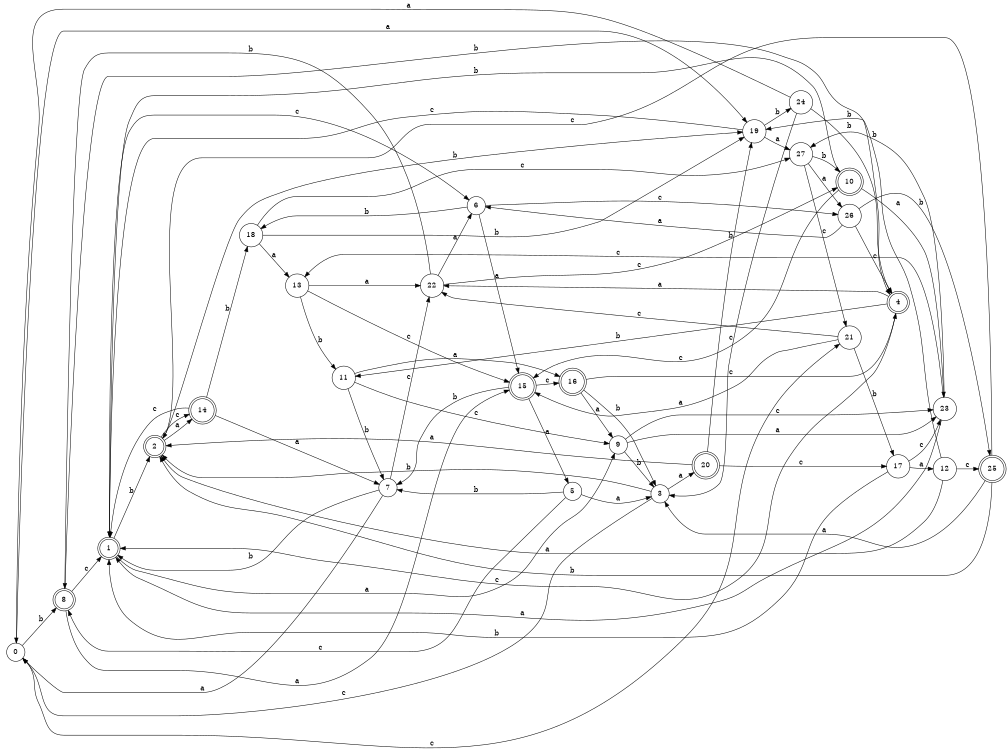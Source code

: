 digraph n23_1 {
__start0 [label="" shape="none"];

rankdir=LR;
size="8,5";

s0 [style="filled", color="black", fillcolor="white" shape="circle", label="0"];
s1 [style="rounded,filled", color="black", fillcolor="white" shape="doublecircle", label="1"];
s2 [style="rounded,filled", color="black", fillcolor="white" shape="doublecircle", label="2"];
s3 [style="filled", color="black", fillcolor="white" shape="circle", label="3"];
s4 [style="rounded,filled", color="black", fillcolor="white" shape="doublecircle", label="4"];
s5 [style="filled", color="black", fillcolor="white" shape="circle", label="5"];
s6 [style="filled", color="black", fillcolor="white" shape="circle", label="6"];
s7 [style="filled", color="black", fillcolor="white" shape="circle", label="7"];
s8 [style="rounded,filled", color="black", fillcolor="white" shape="doublecircle", label="8"];
s9 [style="filled", color="black", fillcolor="white" shape="circle", label="9"];
s10 [style="rounded,filled", color="black", fillcolor="white" shape="doublecircle", label="10"];
s11 [style="filled", color="black", fillcolor="white" shape="circle", label="11"];
s12 [style="filled", color="black", fillcolor="white" shape="circle", label="12"];
s13 [style="filled", color="black", fillcolor="white" shape="circle", label="13"];
s14 [style="rounded,filled", color="black", fillcolor="white" shape="doublecircle", label="14"];
s15 [style="rounded,filled", color="black", fillcolor="white" shape="doublecircle", label="15"];
s16 [style="rounded,filled", color="black", fillcolor="white" shape="doublecircle", label="16"];
s17 [style="filled", color="black", fillcolor="white" shape="circle", label="17"];
s18 [style="filled", color="black", fillcolor="white" shape="circle", label="18"];
s19 [style="filled", color="black", fillcolor="white" shape="circle", label="19"];
s20 [style="rounded,filled", color="black", fillcolor="white" shape="doublecircle", label="20"];
s21 [style="filled", color="black", fillcolor="white" shape="circle", label="21"];
s22 [style="filled", color="black", fillcolor="white" shape="circle", label="22"];
s23 [style="filled", color="black", fillcolor="white" shape="circle", label="23"];
s24 [style="filled", color="black", fillcolor="white" shape="circle", label="24"];
s25 [style="rounded,filled", color="black", fillcolor="white" shape="doublecircle", label="25"];
s26 [style="filled", color="black", fillcolor="white" shape="circle", label="26"];
s27 [style="filled", color="black", fillcolor="white" shape="circle", label="27"];
s0 -> s19 [label="a"];
s0 -> s8 [label="b"];
s0 -> s21 [label="c"];
s1 -> s9 [label="a"];
s1 -> s2 [label="b"];
s1 -> s6 [label="c"];
s2 -> s14 [label="a"];
s2 -> s19 [label="b"];
s2 -> s14 [label="c"];
s3 -> s20 [label="a"];
s3 -> s2 [label="b"];
s3 -> s0 [label="c"];
s4 -> s22 [label="a"];
s4 -> s11 [label="b"];
s4 -> s1 [label="c"];
s5 -> s3 [label="a"];
s5 -> s7 [label="b"];
s5 -> s8 [label="c"];
s6 -> s15 [label="a"];
s6 -> s18 [label="b"];
s6 -> s26 [label="c"];
s7 -> s0 [label="a"];
s7 -> s1 [label="b"];
s7 -> s22 [label="c"];
s8 -> s15 [label="a"];
s8 -> s4 [label="b"];
s8 -> s1 [label="c"];
s9 -> s23 [label="a"];
s9 -> s3 [label="b"];
s9 -> s23 [label="c"];
s10 -> s23 [label="a"];
s10 -> s1 [label="b"];
s10 -> s15 [label="c"];
s11 -> s16 [label="a"];
s11 -> s7 [label="b"];
s11 -> s9 [label="c"];
s12 -> s2 [label="a"];
s12 -> s19 [label="b"];
s12 -> s25 [label="c"];
s13 -> s22 [label="a"];
s13 -> s11 [label="b"];
s13 -> s15 [label="c"];
s14 -> s7 [label="a"];
s14 -> s18 [label="b"];
s14 -> s1 [label="c"];
s15 -> s5 [label="a"];
s15 -> s7 [label="b"];
s15 -> s16 [label="c"];
s16 -> s9 [label="a"];
s16 -> s3 [label="b"];
s16 -> s4 [label="c"];
s17 -> s12 [label="a"];
s17 -> s1 [label="b"];
s17 -> s23 [label="c"];
s18 -> s13 [label="a"];
s18 -> s19 [label="b"];
s18 -> s27 [label="c"];
s19 -> s27 [label="a"];
s19 -> s24 [label="b"];
s19 -> s1 [label="c"];
s20 -> s2 [label="a"];
s20 -> s19 [label="b"];
s20 -> s17 [label="c"];
s21 -> s15 [label="a"];
s21 -> s17 [label="b"];
s21 -> s22 [label="c"];
s22 -> s6 [label="a"];
s22 -> s8 [label="b"];
s22 -> s10 [label="c"];
s23 -> s1 [label="a"];
s23 -> s27 [label="b"];
s23 -> s13 [label="c"];
s24 -> s0 [label="a"];
s24 -> s4 [label="b"];
s24 -> s3 [label="c"];
s25 -> s3 [label="a"];
s25 -> s2 [label="b"];
s25 -> s2 [label="c"];
s26 -> s6 [label="a"];
s26 -> s25 [label="b"];
s26 -> s4 [label="c"];
s27 -> s26 [label="a"];
s27 -> s10 [label="b"];
s27 -> s21 [label="c"];

}